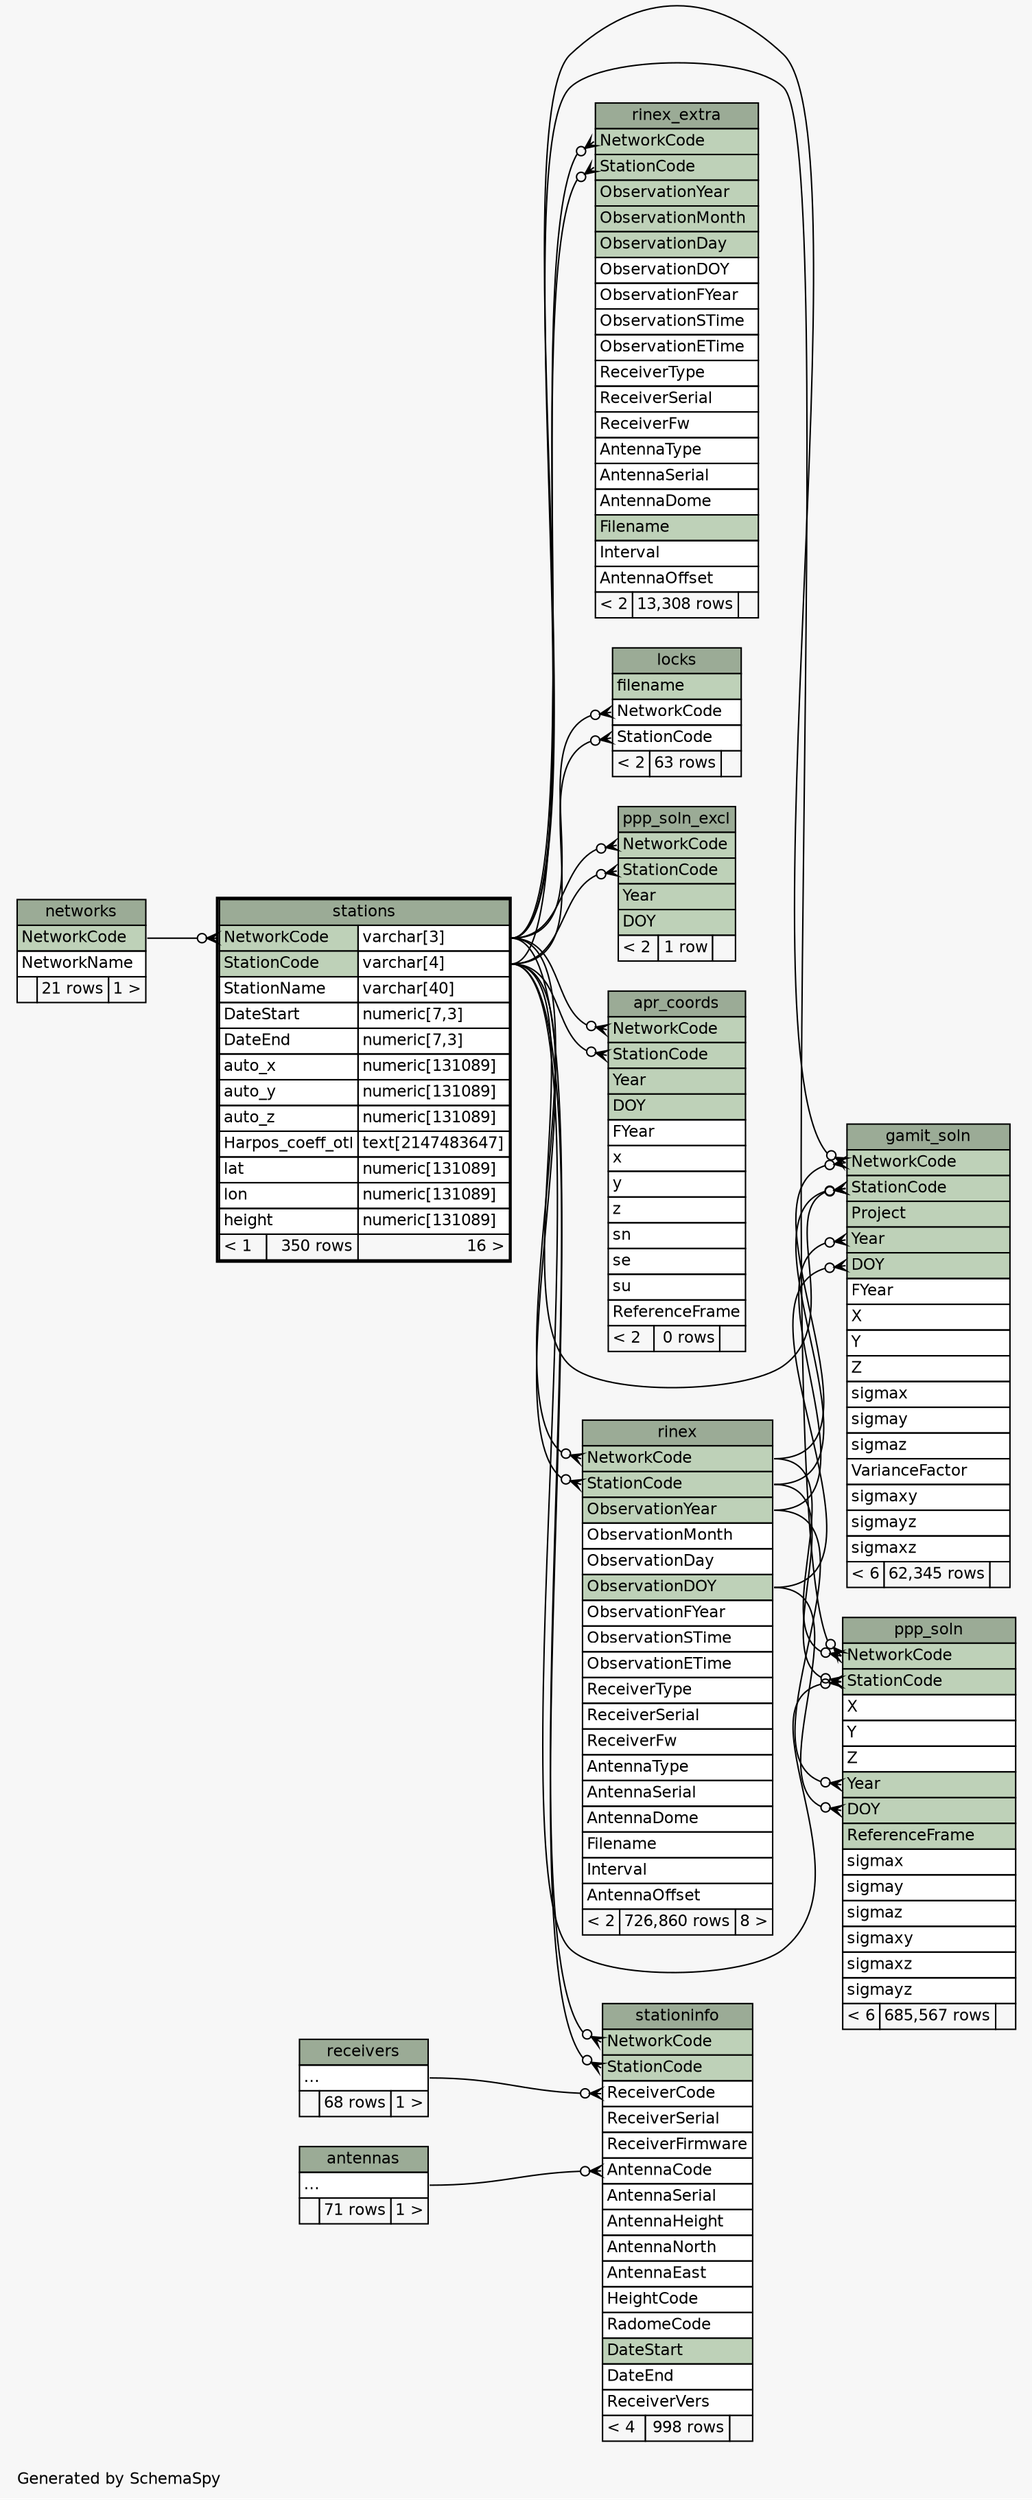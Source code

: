 // dot 2.36.0 on Linux 4.4.0-59-generic
// SchemaSpy rev 590
digraph "twoDegreesRelationshipsDiagram" {
  graph [
    rankdir="RL"
    bgcolor="#f7f7f7"
    label="\nGenerated by SchemaSpy"
    labeljust="l"
    nodesep="0.18"
    ranksep="0.46"
    fontname="Helvetica"
    fontsize="11"
  ];
  node [
    fontname="Helvetica"
    fontsize="11"
    shape="plaintext"
  ];
  edge [
    arrowsize="0.8"
  ];
  "apr_coords":"NetworkCode":w -> "stations":"NetworkCode.type":e [arrowhead=none dir=back arrowtail=crowodot];
  "apr_coords":"StationCode":w -> "stations":"StationCode.type":e [arrowhead=none dir=back arrowtail=crowodot];
  "gamit_soln":"DOY":w -> "rinex":"ObservationDOY":e [arrowhead=none dir=back arrowtail=crowodot];
  "gamit_soln":"NetworkCode":w -> "rinex":"NetworkCode":e [arrowhead=none dir=back arrowtail=crowodot];
  "gamit_soln":"NetworkCode":w -> "stations":"NetworkCode.type":e [arrowhead=none dir=back arrowtail=crowodot];
  "gamit_soln":"StationCode":w -> "rinex":"StationCode":e [arrowhead=none dir=back arrowtail=crowodot];
  "gamit_soln":"StationCode":w -> "stations":"StationCode.type":e [arrowhead=none dir=back arrowtail=crowodot];
  "gamit_soln":"Year":w -> "rinex":"ObservationYear":e [arrowhead=none dir=back arrowtail=crowodot];
  "locks":"NetworkCode":w -> "stations":"NetworkCode.type":e [arrowhead=none dir=back arrowtail=crowodot];
  "locks":"StationCode":w -> "stations":"StationCode.type":e [arrowhead=none dir=back arrowtail=crowodot];
  "ppp_soln":"DOY":w -> "rinex":"ObservationDOY":e [arrowhead=none dir=back arrowtail=crowodot];
  "ppp_soln":"NetworkCode":w -> "rinex":"NetworkCode":e [arrowhead=none dir=back arrowtail=crowodot];
  "ppp_soln":"NetworkCode":w -> "stations":"NetworkCode.type":e [arrowhead=none dir=back arrowtail=crowodot];
  "ppp_soln":"StationCode":w -> "rinex":"StationCode":e [arrowhead=none dir=back arrowtail=crowodot];
  "ppp_soln":"StationCode":w -> "stations":"StationCode.type":e [arrowhead=none dir=back arrowtail=crowodot];
  "ppp_soln":"Year":w -> "rinex":"ObservationYear":e [arrowhead=none dir=back arrowtail=crowodot];
  "ppp_soln_excl":"NetworkCode":w -> "stations":"NetworkCode.type":e [arrowhead=none dir=back arrowtail=crowodot];
  "ppp_soln_excl":"StationCode":w -> "stations":"StationCode.type":e [arrowhead=none dir=back arrowtail=crowodot];
  "rinex":"NetworkCode":w -> "stations":"NetworkCode.type":e [arrowhead=none dir=back arrowtail=crowodot];
  "rinex":"StationCode":w -> "stations":"StationCode.type":e [arrowhead=none dir=back arrowtail=crowodot];
  "rinex_extra":"NetworkCode":w -> "stations":"NetworkCode.type":e [arrowhead=none dir=back arrowtail=crowodot];
  "rinex_extra":"StationCode":w -> "stations":"StationCode.type":e [arrowhead=none dir=back arrowtail=crowodot];
  "stationinfo":"AntennaCode":w -> "antennas":"elipses":e [arrowhead=none dir=back arrowtail=crowodot];
  "stationinfo":"NetworkCode":w -> "stations":"NetworkCode.type":e [arrowhead=none dir=back arrowtail=crowodot];
  "stationinfo":"ReceiverCode":w -> "receivers":"elipses":e [arrowhead=none dir=back arrowtail=crowodot];
  "stationinfo":"StationCode":w -> "stations":"StationCode.type":e [arrowhead=none dir=back arrowtail=crowodot];
  "stations":"NetworkCode":w -> "networks":"NetworkCode":e [arrowhead=none dir=back arrowtail=crowodot];
  "antennas" [
    label=<
    <TABLE BORDER="0" CELLBORDER="1" CELLSPACING="0" BGCOLOR="#ffffff">
      <TR><TD COLSPAN="3" BGCOLOR="#9bab96" ALIGN="CENTER">antennas</TD></TR>
      <TR><TD PORT="elipses" COLSPAN="3" ALIGN="LEFT">...</TD></TR>
      <TR><TD ALIGN="LEFT" BGCOLOR="#f7f7f7">  </TD><TD ALIGN="RIGHT" BGCOLOR="#f7f7f7">71 rows</TD><TD ALIGN="RIGHT" BGCOLOR="#f7f7f7">1 &gt;</TD></TR>
    </TABLE>>
    URL="antennas.html"
    tooltip="antennas"
  ];
  "apr_coords" [
    label=<
    <TABLE BORDER="0" CELLBORDER="1" CELLSPACING="0" BGCOLOR="#ffffff">
      <TR><TD COLSPAN="3" BGCOLOR="#9bab96" ALIGN="CENTER">apr_coords</TD></TR>
      <TR><TD PORT="NetworkCode" COLSPAN="3" BGCOLOR="#bed1b8" ALIGN="LEFT">NetworkCode</TD></TR>
      <TR><TD PORT="StationCode" COLSPAN="3" BGCOLOR="#bed1b8" ALIGN="LEFT">StationCode</TD></TR>
      <TR><TD PORT="Year" COLSPAN="3" BGCOLOR="#bed1b8" ALIGN="LEFT">Year</TD></TR>
      <TR><TD PORT="DOY" COLSPAN="3" BGCOLOR="#bed1b8" ALIGN="LEFT">DOY</TD></TR>
      <TR><TD PORT="FYear" COLSPAN="3" ALIGN="LEFT">FYear</TD></TR>
      <TR><TD PORT="x" COLSPAN="3" ALIGN="LEFT">x</TD></TR>
      <TR><TD PORT="y" COLSPAN="3" ALIGN="LEFT">y</TD></TR>
      <TR><TD PORT="z" COLSPAN="3" ALIGN="LEFT">z</TD></TR>
      <TR><TD PORT="sn" COLSPAN="3" ALIGN="LEFT">sn</TD></TR>
      <TR><TD PORT="se" COLSPAN="3" ALIGN="LEFT">se</TD></TR>
      <TR><TD PORT="su" COLSPAN="3" ALIGN="LEFT">su</TD></TR>
      <TR><TD PORT="ReferenceFrame" COLSPAN="3" ALIGN="LEFT">ReferenceFrame</TD></TR>
      <TR><TD ALIGN="LEFT" BGCOLOR="#f7f7f7">&lt; 2</TD><TD ALIGN="RIGHT" BGCOLOR="#f7f7f7">0 rows</TD><TD ALIGN="RIGHT" BGCOLOR="#f7f7f7">  </TD></TR>
    </TABLE>>
    URL="apr_coords.html"
    tooltip="apr_coords"
  ];
  "gamit_soln" [
    label=<
    <TABLE BORDER="0" CELLBORDER="1" CELLSPACING="0" BGCOLOR="#ffffff">
      <TR><TD COLSPAN="3" BGCOLOR="#9bab96" ALIGN="CENTER">gamit_soln</TD></TR>
      <TR><TD PORT="NetworkCode" COLSPAN="3" BGCOLOR="#bed1b8" ALIGN="LEFT">NetworkCode</TD></TR>
      <TR><TD PORT="StationCode" COLSPAN="3" BGCOLOR="#bed1b8" ALIGN="LEFT">StationCode</TD></TR>
      <TR><TD PORT="Project" COLSPAN="3" BGCOLOR="#bed1b8" ALIGN="LEFT">Project</TD></TR>
      <TR><TD PORT="Year" COLSPAN="3" BGCOLOR="#bed1b8" ALIGN="LEFT">Year</TD></TR>
      <TR><TD PORT="DOY" COLSPAN="3" BGCOLOR="#bed1b8" ALIGN="LEFT">DOY</TD></TR>
      <TR><TD PORT="FYear" COLSPAN="3" ALIGN="LEFT">FYear</TD></TR>
      <TR><TD PORT="X" COLSPAN="3" ALIGN="LEFT">X</TD></TR>
      <TR><TD PORT="Y" COLSPAN="3" ALIGN="LEFT">Y</TD></TR>
      <TR><TD PORT="Z" COLSPAN="3" ALIGN="LEFT">Z</TD></TR>
      <TR><TD PORT="sigmax" COLSPAN="3" ALIGN="LEFT">sigmax</TD></TR>
      <TR><TD PORT="sigmay" COLSPAN="3" ALIGN="LEFT">sigmay</TD></TR>
      <TR><TD PORT="sigmaz" COLSPAN="3" ALIGN="LEFT">sigmaz</TD></TR>
      <TR><TD PORT="VarianceFactor" COLSPAN="3" ALIGN="LEFT">VarianceFactor</TD></TR>
      <TR><TD PORT="sigmaxy" COLSPAN="3" ALIGN="LEFT">sigmaxy</TD></TR>
      <TR><TD PORT="sigmayz" COLSPAN="3" ALIGN="LEFT">sigmayz</TD></TR>
      <TR><TD PORT="sigmaxz" COLSPAN="3" ALIGN="LEFT">sigmaxz</TD></TR>
      <TR><TD ALIGN="LEFT" BGCOLOR="#f7f7f7">&lt; 6</TD><TD ALIGN="RIGHT" BGCOLOR="#f7f7f7">62,345 rows</TD><TD ALIGN="RIGHT" BGCOLOR="#f7f7f7">  </TD></TR>
    </TABLE>>
    URL="gamit_soln.html"
    tooltip="gamit_soln"
  ];
  "locks" [
    label=<
    <TABLE BORDER="0" CELLBORDER="1" CELLSPACING="0" BGCOLOR="#ffffff">
      <TR><TD COLSPAN="3" BGCOLOR="#9bab96" ALIGN="CENTER">locks</TD></TR>
      <TR><TD PORT="filename" COLSPAN="3" BGCOLOR="#bed1b8" ALIGN="LEFT">filename</TD></TR>
      <TR><TD PORT="NetworkCode" COLSPAN="3" ALIGN="LEFT">NetworkCode</TD></TR>
      <TR><TD PORT="StationCode" COLSPAN="3" ALIGN="LEFT">StationCode</TD></TR>
      <TR><TD ALIGN="LEFT" BGCOLOR="#f7f7f7">&lt; 2</TD><TD ALIGN="RIGHT" BGCOLOR="#f7f7f7">63 rows</TD><TD ALIGN="RIGHT" BGCOLOR="#f7f7f7">  </TD></TR>
    </TABLE>>
    URL="locks.html"
    tooltip="locks"
  ];
  "networks" [
    label=<
    <TABLE BORDER="0" CELLBORDER="1" CELLSPACING="0" BGCOLOR="#ffffff">
      <TR><TD COLSPAN="3" BGCOLOR="#9bab96" ALIGN="CENTER">networks</TD></TR>
      <TR><TD PORT="NetworkCode" COLSPAN="3" BGCOLOR="#bed1b8" ALIGN="LEFT">NetworkCode</TD></TR>
      <TR><TD PORT="NetworkName" COLSPAN="3" ALIGN="LEFT">NetworkName</TD></TR>
      <TR><TD ALIGN="LEFT" BGCOLOR="#f7f7f7">  </TD><TD ALIGN="RIGHT" BGCOLOR="#f7f7f7">21 rows</TD><TD ALIGN="RIGHT" BGCOLOR="#f7f7f7">1 &gt;</TD></TR>
    </TABLE>>
    URL="networks.html"
    tooltip="networks"
  ];
  "ppp_soln" [
    label=<
    <TABLE BORDER="0" CELLBORDER="1" CELLSPACING="0" BGCOLOR="#ffffff">
      <TR><TD COLSPAN="3" BGCOLOR="#9bab96" ALIGN="CENTER">ppp_soln</TD></TR>
      <TR><TD PORT="NetworkCode" COLSPAN="3" BGCOLOR="#bed1b8" ALIGN="LEFT">NetworkCode</TD></TR>
      <TR><TD PORT="StationCode" COLSPAN="3" BGCOLOR="#bed1b8" ALIGN="LEFT">StationCode</TD></TR>
      <TR><TD PORT="X" COLSPAN="3" ALIGN="LEFT">X</TD></TR>
      <TR><TD PORT="Y" COLSPAN="3" ALIGN="LEFT">Y</TD></TR>
      <TR><TD PORT="Z" COLSPAN="3" ALIGN="LEFT">Z</TD></TR>
      <TR><TD PORT="Year" COLSPAN="3" BGCOLOR="#bed1b8" ALIGN="LEFT">Year</TD></TR>
      <TR><TD PORT="DOY" COLSPAN="3" BGCOLOR="#bed1b8" ALIGN="LEFT">DOY</TD></TR>
      <TR><TD PORT="ReferenceFrame" COLSPAN="3" BGCOLOR="#bed1b8" ALIGN="LEFT">ReferenceFrame</TD></TR>
      <TR><TD PORT="sigmax" COLSPAN="3" ALIGN="LEFT">sigmax</TD></TR>
      <TR><TD PORT="sigmay" COLSPAN="3" ALIGN="LEFT">sigmay</TD></TR>
      <TR><TD PORT="sigmaz" COLSPAN="3" ALIGN="LEFT">sigmaz</TD></TR>
      <TR><TD PORT="sigmaxy" COLSPAN="3" ALIGN="LEFT">sigmaxy</TD></TR>
      <TR><TD PORT="sigmaxz" COLSPAN="3" ALIGN="LEFT">sigmaxz</TD></TR>
      <TR><TD PORT="sigmayz" COLSPAN="3" ALIGN="LEFT">sigmayz</TD></TR>
      <TR><TD ALIGN="LEFT" BGCOLOR="#f7f7f7">&lt; 6</TD><TD ALIGN="RIGHT" BGCOLOR="#f7f7f7">685,567 rows</TD><TD ALIGN="RIGHT" BGCOLOR="#f7f7f7">  </TD></TR>
    </TABLE>>
    URL="ppp_soln.html"
    tooltip="ppp_soln"
  ];
  "ppp_soln_excl" [
    label=<
    <TABLE BORDER="0" CELLBORDER="1" CELLSPACING="0" BGCOLOR="#ffffff">
      <TR><TD COLSPAN="3" BGCOLOR="#9bab96" ALIGN="CENTER">ppp_soln_excl</TD></TR>
      <TR><TD PORT="NetworkCode" COLSPAN="3" BGCOLOR="#bed1b8" ALIGN="LEFT">NetworkCode</TD></TR>
      <TR><TD PORT="StationCode" COLSPAN="3" BGCOLOR="#bed1b8" ALIGN="LEFT">StationCode</TD></TR>
      <TR><TD PORT="Year" COLSPAN="3" BGCOLOR="#bed1b8" ALIGN="LEFT">Year</TD></TR>
      <TR><TD PORT="DOY" COLSPAN="3" BGCOLOR="#bed1b8" ALIGN="LEFT">DOY</TD></TR>
      <TR><TD ALIGN="LEFT" BGCOLOR="#f7f7f7">&lt; 2</TD><TD ALIGN="RIGHT" BGCOLOR="#f7f7f7">1 row</TD><TD ALIGN="RIGHT" BGCOLOR="#f7f7f7">  </TD></TR>
    </TABLE>>
    URL="ppp_soln_excl.html"
    tooltip="ppp_soln_excl"
  ];
  "receivers" [
    label=<
    <TABLE BORDER="0" CELLBORDER="1" CELLSPACING="0" BGCOLOR="#ffffff">
      <TR><TD COLSPAN="3" BGCOLOR="#9bab96" ALIGN="CENTER">receivers</TD></TR>
      <TR><TD PORT="elipses" COLSPAN="3" ALIGN="LEFT">...</TD></TR>
      <TR><TD ALIGN="LEFT" BGCOLOR="#f7f7f7">  </TD><TD ALIGN="RIGHT" BGCOLOR="#f7f7f7">68 rows</TD><TD ALIGN="RIGHT" BGCOLOR="#f7f7f7">1 &gt;</TD></TR>
    </TABLE>>
    URL="receivers.html"
    tooltip="receivers"
  ];
  "rinex" [
    label=<
    <TABLE BORDER="0" CELLBORDER="1" CELLSPACING="0" BGCOLOR="#ffffff">
      <TR><TD COLSPAN="3" BGCOLOR="#9bab96" ALIGN="CENTER">rinex</TD></TR>
      <TR><TD PORT="NetworkCode" COLSPAN="3" BGCOLOR="#bed1b8" ALIGN="LEFT">NetworkCode</TD></TR>
      <TR><TD PORT="StationCode" COLSPAN="3" BGCOLOR="#bed1b8" ALIGN="LEFT">StationCode</TD></TR>
      <TR><TD PORT="ObservationYear" COLSPAN="3" BGCOLOR="#bed1b8" ALIGN="LEFT">ObservationYear</TD></TR>
      <TR><TD PORT="ObservationMonth" COLSPAN="3" ALIGN="LEFT">ObservationMonth</TD></TR>
      <TR><TD PORT="ObservationDay" COLSPAN="3" ALIGN="LEFT">ObservationDay</TD></TR>
      <TR><TD PORT="ObservationDOY" COLSPAN="3" BGCOLOR="#bed1b8" ALIGN="LEFT">ObservationDOY</TD></TR>
      <TR><TD PORT="ObservationFYear" COLSPAN="3" ALIGN="LEFT">ObservationFYear</TD></TR>
      <TR><TD PORT="ObservationSTime" COLSPAN="3" ALIGN="LEFT">ObservationSTime</TD></TR>
      <TR><TD PORT="ObservationETime" COLSPAN="3" ALIGN="LEFT">ObservationETime</TD></TR>
      <TR><TD PORT="ReceiverType" COLSPAN="3" ALIGN="LEFT">ReceiverType</TD></TR>
      <TR><TD PORT="ReceiverSerial" COLSPAN="3" ALIGN="LEFT">ReceiverSerial</TD></TR>
      <TR><TD PORT="ReceiverFw" COLSPAN="3" ALIGN="LEFT">ReceiverFw</TD></TR>
      <TR><TD PORT="AntennaType" COLSPAN="3" ALIGN="LEFT">AntennaType</TD></TR>
      <TR><TD PORT="AntennaSerial" COLSPAN="3" ALIGN="LEFT">AntennaSerial</TD></TR>
      <TR><TD PORT="AntennaDome" COLSPAN="3" ALIGN="LEFT">AntennaDome</TD></TR>
      <TR><TD PORT="Filename" COLSPAN="3" ALIGN="LEFT">Filename</TD></TR>
      <TR><TD PORT="Interval" COLSPAN="3" ALIGN="LEFT">Interval</TD></TR>
      <TR><TD PORT="AntennaOffset" COLSPAN="3" ALIGN="LEFT">AntennaOffset</TD></TR>
      <TR><TD ALIGN="LEFT" BGCOLOR="#f7f7f7">&lt; 2</TD><TD ALIGN="RIGHT" BGCOLOR="#f7f7f7">726,860 rows</TD><TD ALIGN="RIGHT" BGCOLOR="#f7f7f7">8 &gt;</TD></TR>
    </TABLE>>
    URL="rinex.html"
    tooltip="rinex"
  ];
  "rinex_extra" [
    label=<
    <TABLE BORDER="0" CELLBORDER="1" CELLSPACING="0" BGCOLOR="#ffffff">
      <TR><TD COLSPAN="3" BGCOLOR="#9bab96" ALIGN="CENTER">rinex_extra</TD></TR>
      <TR><TD PORT="NetworkCode" COLSPAN="3" BGCOLOR="#bed1b8" ALIGN="LEFT">NetworkCode</TD></TR>
      <TR><TD PORT="StationCode" COLSPAN="3" BGCOLOR="#bed1b8" ALIGN="LEFT">StationCode</TD></TR>
      <TR><TD PORT="ObservationYear" COLSPAN="3" BGCOLOR="#bed1b8" ALIGN="LEFT">ObservationYear</TD></TR>
      <TR><TD PORT="ObservationMonth" COLSPAN="3" BGCOLOR="#bed1b8" ALIGN="LEFT">ObservationMonth</TD></TR>
      <TR><TD PORT="ObservationDay" COLSPAN="3" BGCOLOR="#bed1b8" ALIGN="LEFT">ObservationDay</TD></TR>
      <TR><TD PORT="ObservationDOY" COLSPAN="3" ALIGN="LEFT">ObservationDOY</TD></TR>
      <TR><TD PORT="ObservationFYear" COLSPAN="3" ALIGN="LEFT">ObservationFYear</TD></TR>
      <TR><TD PORT="ObservationSTime" COLSPAN="3" ALIGN="LEFT">ObservationSTime</TD></TR>
      <TR><TD PORT="ObservationETime" COLSPAN="3" ALIGN="LEFT">ObservationETime</TD></TR>
      <TR><TD PORT="ReceiverType" COLSPAN="3" ALIGN="LEFT">ReceiverType</TD></TR>
      <TR><TD PORT="ReceiverSerial" COLSPAN="3" ALIGN="LEFT">ReceiverSerial</TD></TR>
      <TR><TD PORT="ReceiverFw" COLSPAN="3" ALIGN="LEFT">ReceiverFw</TD></TR>
      <TR><TD PORT="AntennaType" COLSPAN="3" ALIGN="LEFT">AntennaType</TD></TR>
      <TR><TD PORT="AntennaSerial" COLSPAN="3" ALIGN="LEFT">AntennaSerial</TD></TR>
      <TR><TD PORT="AntennaDome" COLSPAN="3" ALIGN="LEFT">AntennaDome</TD></TR>
      <TR><TD PORT="Filename" COLSPAN="3" BGCOLOR="#bed1b8" ALIGN="LEFT">Filename</TD></TR>
      <TR><TD PORT="Interval" COLSPAN="3" ALIGN="LEFT">Interval</TD></TR>
      <TR><TD PORT="AntennaOffset" COLSPAN="3" ALIGN="LEFT">AntennaOffset</TD></TR>
      <TR><TD ALIGN="LEFT" BGCOLOR="#f7f7f7">&lt; 2</TD><TD ALIGN="RIGHT" BGCOLOR="#f7f7f7">13,308 rows</TD><TD ALIGN="RIGHT" BGCOLOR="#f7f7f7">  </TD></TR>
    </TABLE>>
    URL="rinex_extra.html"
    tooltip="rinex_extra"
  ];
  "stationinfo" [
    label=<
    <TABLE BORDER="0" CELLBORDER="1" CELLSPACING="0" BGCOLOR="#ffffff">
      <TR><TD COLSPAN="3" BGCOLOR="#9bab96" ALIGN="CENTER">stationinfo</TD></TR>
      <TR><TD PORT="NetworkCode" COLSPAN="3" BGCOLOR="#bed1b8" ALIGN="LEFT">NetworkCode</TD></TR>
      <TR><TD PORT="StationCode" COLSPAN="3" BGCOLOR="#bed1b8" ALIGN="LEFT">StationCode</TD></TR>
      <TR><TD PORT="ReceiverCode" COLSPAN="3" ALIGN="LEFT">ReceiverCode</TD></TR>
      <TR><TD PORT="ReceiverSerial" COLSPAN="3" ALIGN="LEFT">ReceiverSerial</TD></TR>
      <TR><TD PORT="ReceiverFirmware" COLSPAN="3" ALIGN="LEFT">ReceiverFirmware</TD></TR>
      <TR><TD PORT="AntennaCode" COLSPAN="3" ALIGN="LEFT">AntennaCode</TD></TR>
      <TR><TD PORT="AntennaSerial" COLSPAN="3" ALIGN="LEFT">AntennaSerial</TD></TR>
      <TR><TD PORT="AntennaHeight" COLSPAN="3" ALIGN="LEFT">AntennaHeight</TD></TR>
      <TR><TD PORT="AntennaNorth" COLSPAN="3" ALIGN="LEFT">AntennaNorth</TD></TR>
      <TR><TD PORT="AntennaEast" COLSPAN="3" ALIGN="LEFT">AntennaEast</TD></TR>
      <TR><TD PORT="HeightCode" COLSPAN="3" ALIGN="LEFT">HeightCode</TD></TR>
      <TR><TD PORT="RadomeCode" COLSPAN="3" ALIGN="LEFT">RadomeCode</TD></TR>
      <TR><TD PORT="DateStart" COLSPAN="3" BGCOLOR="#bed1b8" ALIGN="LEFT">DateStart</TD></TR>
      <TR><TD PORT="DateEnd" COLSPAN="3" ALIGN="LEFT">DateEnd</TD></TR>
      <TR><TD PORT="ReceiverVers" COLSPAN="3" ALIGN="LEFT">ReceiverVers</TD></TR>
      <TR><TD ALIGN="LEFT" BGCOLOR="#f7f7f7">&lt; 4</TD><TD ALIGN="RIGHT" BGCOLOR="#f7f7f7">998 rows</TD><TD ALIGN="RIGHT" BGCOLOR="#f7f7f7">  </TD></TR>
    </TABLE>>
    URL="stationinfo.html"
    tooltip="stationinfo"
  ];
  "stations" [
    label=<
    <TABLE BORDER="2" CELLBORDER="1" CELLSPACING="0" BGCOLOR="#ffffff">
      <TR><TD COLSPAN="3" BGCOLOR="#9bab96" ALIGN="CENTER">stations</TD></TR>
      <TR><TD PORT="NetworkCode" COLSPAN="2" BGCOLOR="#bed1b8" ALIGN="LEFT">NetworkCode</TD><TD PORT="NetworkCode.type" ALIGN="LEFT">varchar[3]</TD></TR>
      <TR><TD PORT="StationCode" COLSPAN="2" BGCOLOR="#bed1b8" ALIGN="LEFT">StationCode</TD><TD PORT="StationCode.type" ALIGN="LEFT">varchar[4]</TD></TR>
      <TR><TD PORT="StationName" COLSPAN="2" ALIGN="LEFT">StationName</TD><TD PORT="StationName.type" ALIGN="LEFT">varchar[40]</TD></TR>
      <TR><TD PORT="DateStart" COLSPAN="2" ALIGN="LEFT">DateStart</TD><TD PORT="DateStart.type" ALIGN="LEFT">numeric[7,3]</TD></TR>
      <TR><TD PORT="DateEnd" COLSPAN="2" ALIGN="LEFT">DateEnd</TD><TD PORT="DateEnd.type" ALIGN="LEFT">numeric[7,3]</TD></TR>
      <TR><TD PORT="auto_x" COLSPAN="2" ALIGN="LEFT">auto_x</TD><TD PORT="auto_x.type" ALIGN="LEFT">numeric[131089]</TD></TR>
      <TR><TD PORT="auto_y" COLSPAN="2" ALIGN="LEFT">auto_y</TD><TD PORT="auto_y.type" ALIGN="LEFT">numeric[131089]</TD></TR>
      <TR><TD PORT="auto_z" COLSPAN="2" ALIGN="LEFT">auto_z</TD><TD PORT="auto_z.type" ALIGN="LEFT">numeric[131089]</TD></TR>
      <TR><TD PORT="Harpos_coeff_otl" COLSPAN="2" ALIGN="LEFT">Harpos_coeff_otl</TD><TD PORT="Harpos_coeff_otl.type" ALIGN="LEFT">text[2147483647]</TD></TR>
      <TR><TD PORT="lat" COLSPAN="2" ALIGN="LEFT">lat</TD><TD PORT="lat.type" ALIGN="LEFT">numeric[131089]</TD></TR>
      <TR><TD PORT="lon" COLSPAN="2" ALIGN="LEFT">lon</TD><TD PORT="lon.type" ALIGN="LEFT">numeric[131089]</TD></TR>
      <TR><TD PORT="height" COLSPAN="2" ALIGN="LEFT">height</TD><TD PORT="height.type" ALIGN="LEFT">numeric[131089]</TD></TR>
      <TR><TD ALIGN="LEFT" BGCOLOR="#f7f7f7">&lt; 1</TD><TD ALIGN="RIGHT" BGCOLOR="#f7f7f7">350 rows</TD><TD ALIGN="RIGHT" BGCOLOR="#f7f7f7">16 &gt;</TD></TR>
    </TABLE>>
    URL="stations.html"
    tooltip="stations"
  ];
}
